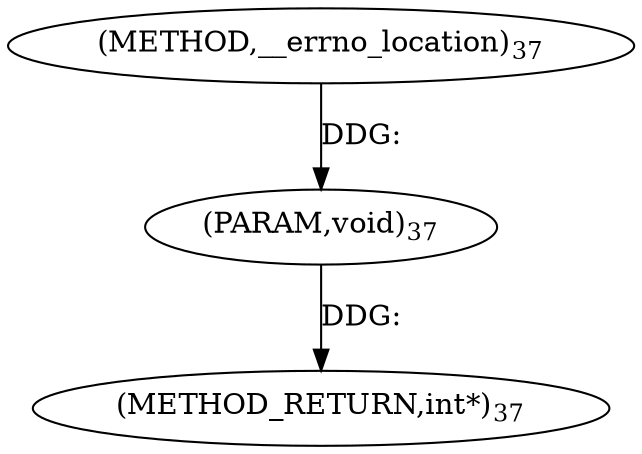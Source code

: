 digraph "__errno_location" {  
"33150" [label = <(METHOD,__errno_location)<SUB>37</SUB>> ]
"33152" [label = <(METHOD_RETURN,int*)<SUB>37</SUB>> ]
"33151" [label = <(PARAM,void)<SUB>37</SUB>> ]
  "33151" -> "33152"  [ label = "DDG: "] 
  "33150" -> "33151"  [ label = "DDG: "] 
}
